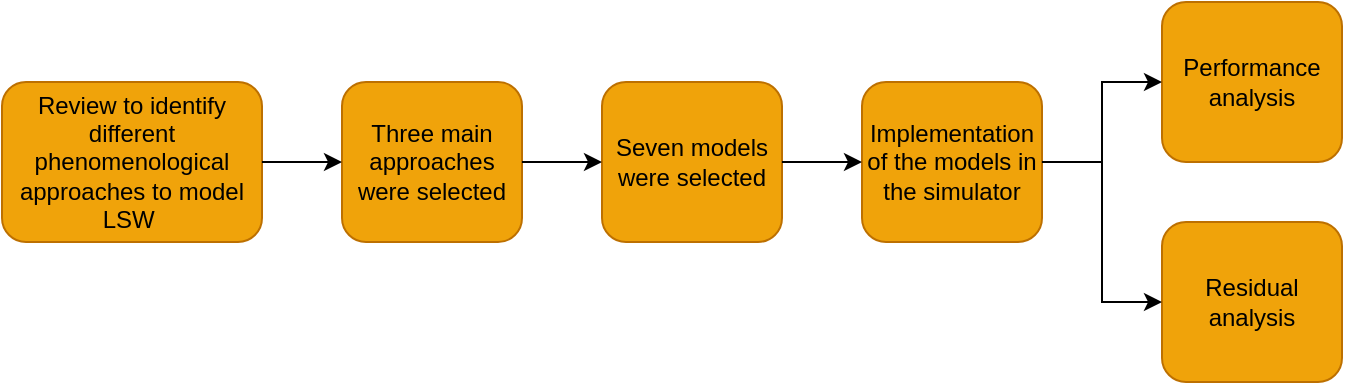 <mxfile version="20.4.1" type="github">
  <diagram id="5VWdipBH5Y89RwYbf_QB" name="Page-1">
    <mxGraphModel dx="1038" dy="547" grid="1" gridSize="10" guides="1" tooltips="1" connect="1" arrows="1" fold="1" page="1" pageScale="1" pageWidth="850" pageHeight="1100" math="0" shadow="0">
      <root>
        <mxCell id="0" />
        <mxCell id="1" parent="0" />
        <mxCell id="njZwH_mpyiD14A4_93mY-1" value="Review to identify different phenomenological approaches to model LSW&amp;nbsp;" style="rounded=1;whiteSpace=wrap;html=1;fillColor=#f0a30a;fontColor=#000000;strokeColor=#BD7000;" vertex="1" parent="1">
          <mxGeometry x="50" y="190" width="130" height="80" as="geometry" />
        </mxCell>
        <mxCell id="njZwH_mpyiD14A4_93mY-2" value="Three main approaches were selected" style="rounded=1;whiteSpace=wrap;html=1;fillColor=#f0a30a;fontColor=#000000;strokeColor=#BD7000;" vertex="1" parent="1">
          <mxGeometry x="220" y="190" width="90" height="80" as="geometry" />
        </mxCell>
        <mxCell id="njZwH_mpyiD14A4_93mY-3" value="Seven models were selected" style="rounded=1;whiteSpace=wrap;html=1;fillColor=#f0a30a;fontColor=#000000;strokeColor=#BD7000;" vertex="1" parent="1">
          <mxGeometry x="350" y="190" width="90" height="80" as="geometry" />
        </mxCell>
        <mxCell id="njZwH_mpyiD14A4_93mY-4" value="" style="endArrow=classic;html=1;rounded=0;exitX=1;exitY=0.5;exitDx=0;exitDy=0;entryX=0;entryY=0.5;entryDx=0;entryDy=0;" edge="1" parent="1" source="njZwH_mpyiD14A4_93mY-1" target="njZwH_mpyiD14A4_93mY-2">
          <mxGeometry width="50" height="50" relative="1" as="geometry">
            <mxPoint x="200" y="330" as="sourcePoint" />
            <mxPoint x="250" y="280" as="targetPoint" />
          </mxGeometry>
        </mxCell>
        <mxCell id="njZwH_mpyiD14A4_93mY-5" value="" style="endArrow=classic;html=1;rounded=0;exitX=1;exitY=0.5;exitDx=0;exitDy=0;entryX=0;entryY=0.5;entryDx=0;entryDy=0;" edge="1" parent="1" source="njZwH_mpyiD14A4_93mY-2" target="njZwH_mpyiD14A4_93mY-3">
          <mxGeometry width="50" height="50" relative="1" as="geometry">
            <mxPoint x="440" y="310" as="sourcePoint" />
            <mxPoint x="490" y="260" as="targetPoint" />
          </mxGeometry>
        </mxCell>
        <mxCell id="njZwH_mpyiD14A4_93mY-6" value="Implementation of the models in the simulator" style="rounded=1;whiteSpace=wrap;html=1;fillColor=#f0a30a;fontColor=#000000;strokeColor=#BD7000;" vertex="1" parent="1">
          <mxGeometry x="480" y="190" width="90" height="80" as="geometry" />
        </mxCell>
        <mxCell id="njZwH_mpyiD14A4_93mY-7" value="Performance analysis" style="rounded=1;whiteSpace=wrap;html=1;fillColor=#f0a30a;fontColor=#000000;strokeColor=#BD7000;" vertex="1" parent="1">
          <mxGeometry x="630" y="150" width="90" height="80" as="geometry" />
        </mxCell>
        <mxCell id="njZwH_mpyiD14A4_93mY-8" value="Residual analysis" style="rounded=1;whiteSpace=wrap;html=1;fillColor=#f0a30a;fontColor=#000000;strokeColor=#BD7000;" vertex="1" parent="1">
          <mxGeometry x="630" y="260" width="90" height="80" as="geometry" />
        </mxCell>
        <mxCell id="njZwH_mpyiD14A4_93mY-9" value="" style="endArrow=classic;html=1;rounded=0;exitX=1;exitY=0.5;exitDx=0;exitDy=0;entryX=0;entryY=0.5;entryDx=0;entryDy=0;" edge="1" parent="1" source="njZwH_mpyiD14A4_93mY-3" target="njZwH_mpyiD14A4_93mY-6">
          <mxGeometry width="50" height="50" relative="1" as="geometry">
            <mxPoint x="440" y="300" as="sourcePoint" />
            <mxPoint x="490" y="250" as="targetPoint" />
          </mxGeometry>
        </mxCell>
        <mxCell id="njZwH_mpyiD14A4_93mY-10" value="" style="endArrow=classic;html=1;rounded=0;exitX=1;exitY=0.5;exitDx=0;exitDy=0;entryX=0;entryY=0.5;entryDx=0;entryDy=0;" edge="1" parent="1" source="njZwH_mpyiD14A4_93mY-6" target="njZwH_mpyiD14A4_93mY-7">
          <mxGeometry width="50" height="50" relative="1" as="geometry">
            <mxPoint x="440" y="300" as="sourcePoint" />
            <mxPoint x="490" y="250" as="targetPoint" />
            <Array as="points">
              <mxPoint x="600" y="230" />
              <mxPoint x="600" y="190" />
            </Array>
          </mxGeometry>
        </mxCell>
        <mxCell id="njZwH_mpyiD14A4_93mY-11" value="" style="endArrow=classic;html=1;rounded=0;exitX=1;exitY=0.5;exitDx=0;exitDy=0;entryX=0;entryY=0.5;entryDx=0;entryDy=0;" edge="1" parent="1" source="njZwH_mpyiD14A4_93mY-6" target="njZwH_mpyiD14A4_93mY-8">
          <mxGeometry width="50" height="50" relative="1" as="geometry">
            <mxPoint x="440" y="300" as="sourcePoint" />
            <mxPoint x="490" y="250" as="targetPoint" />
            <Array as="points">
              <mxPoint x="600" y="230" />
              <mxPoint x="600" y="300" />
            </Array>
          </mxGeometry>
        </mxCell>
      </root>
    </mxGraphModel>
  </diagram>
</mxfile>
